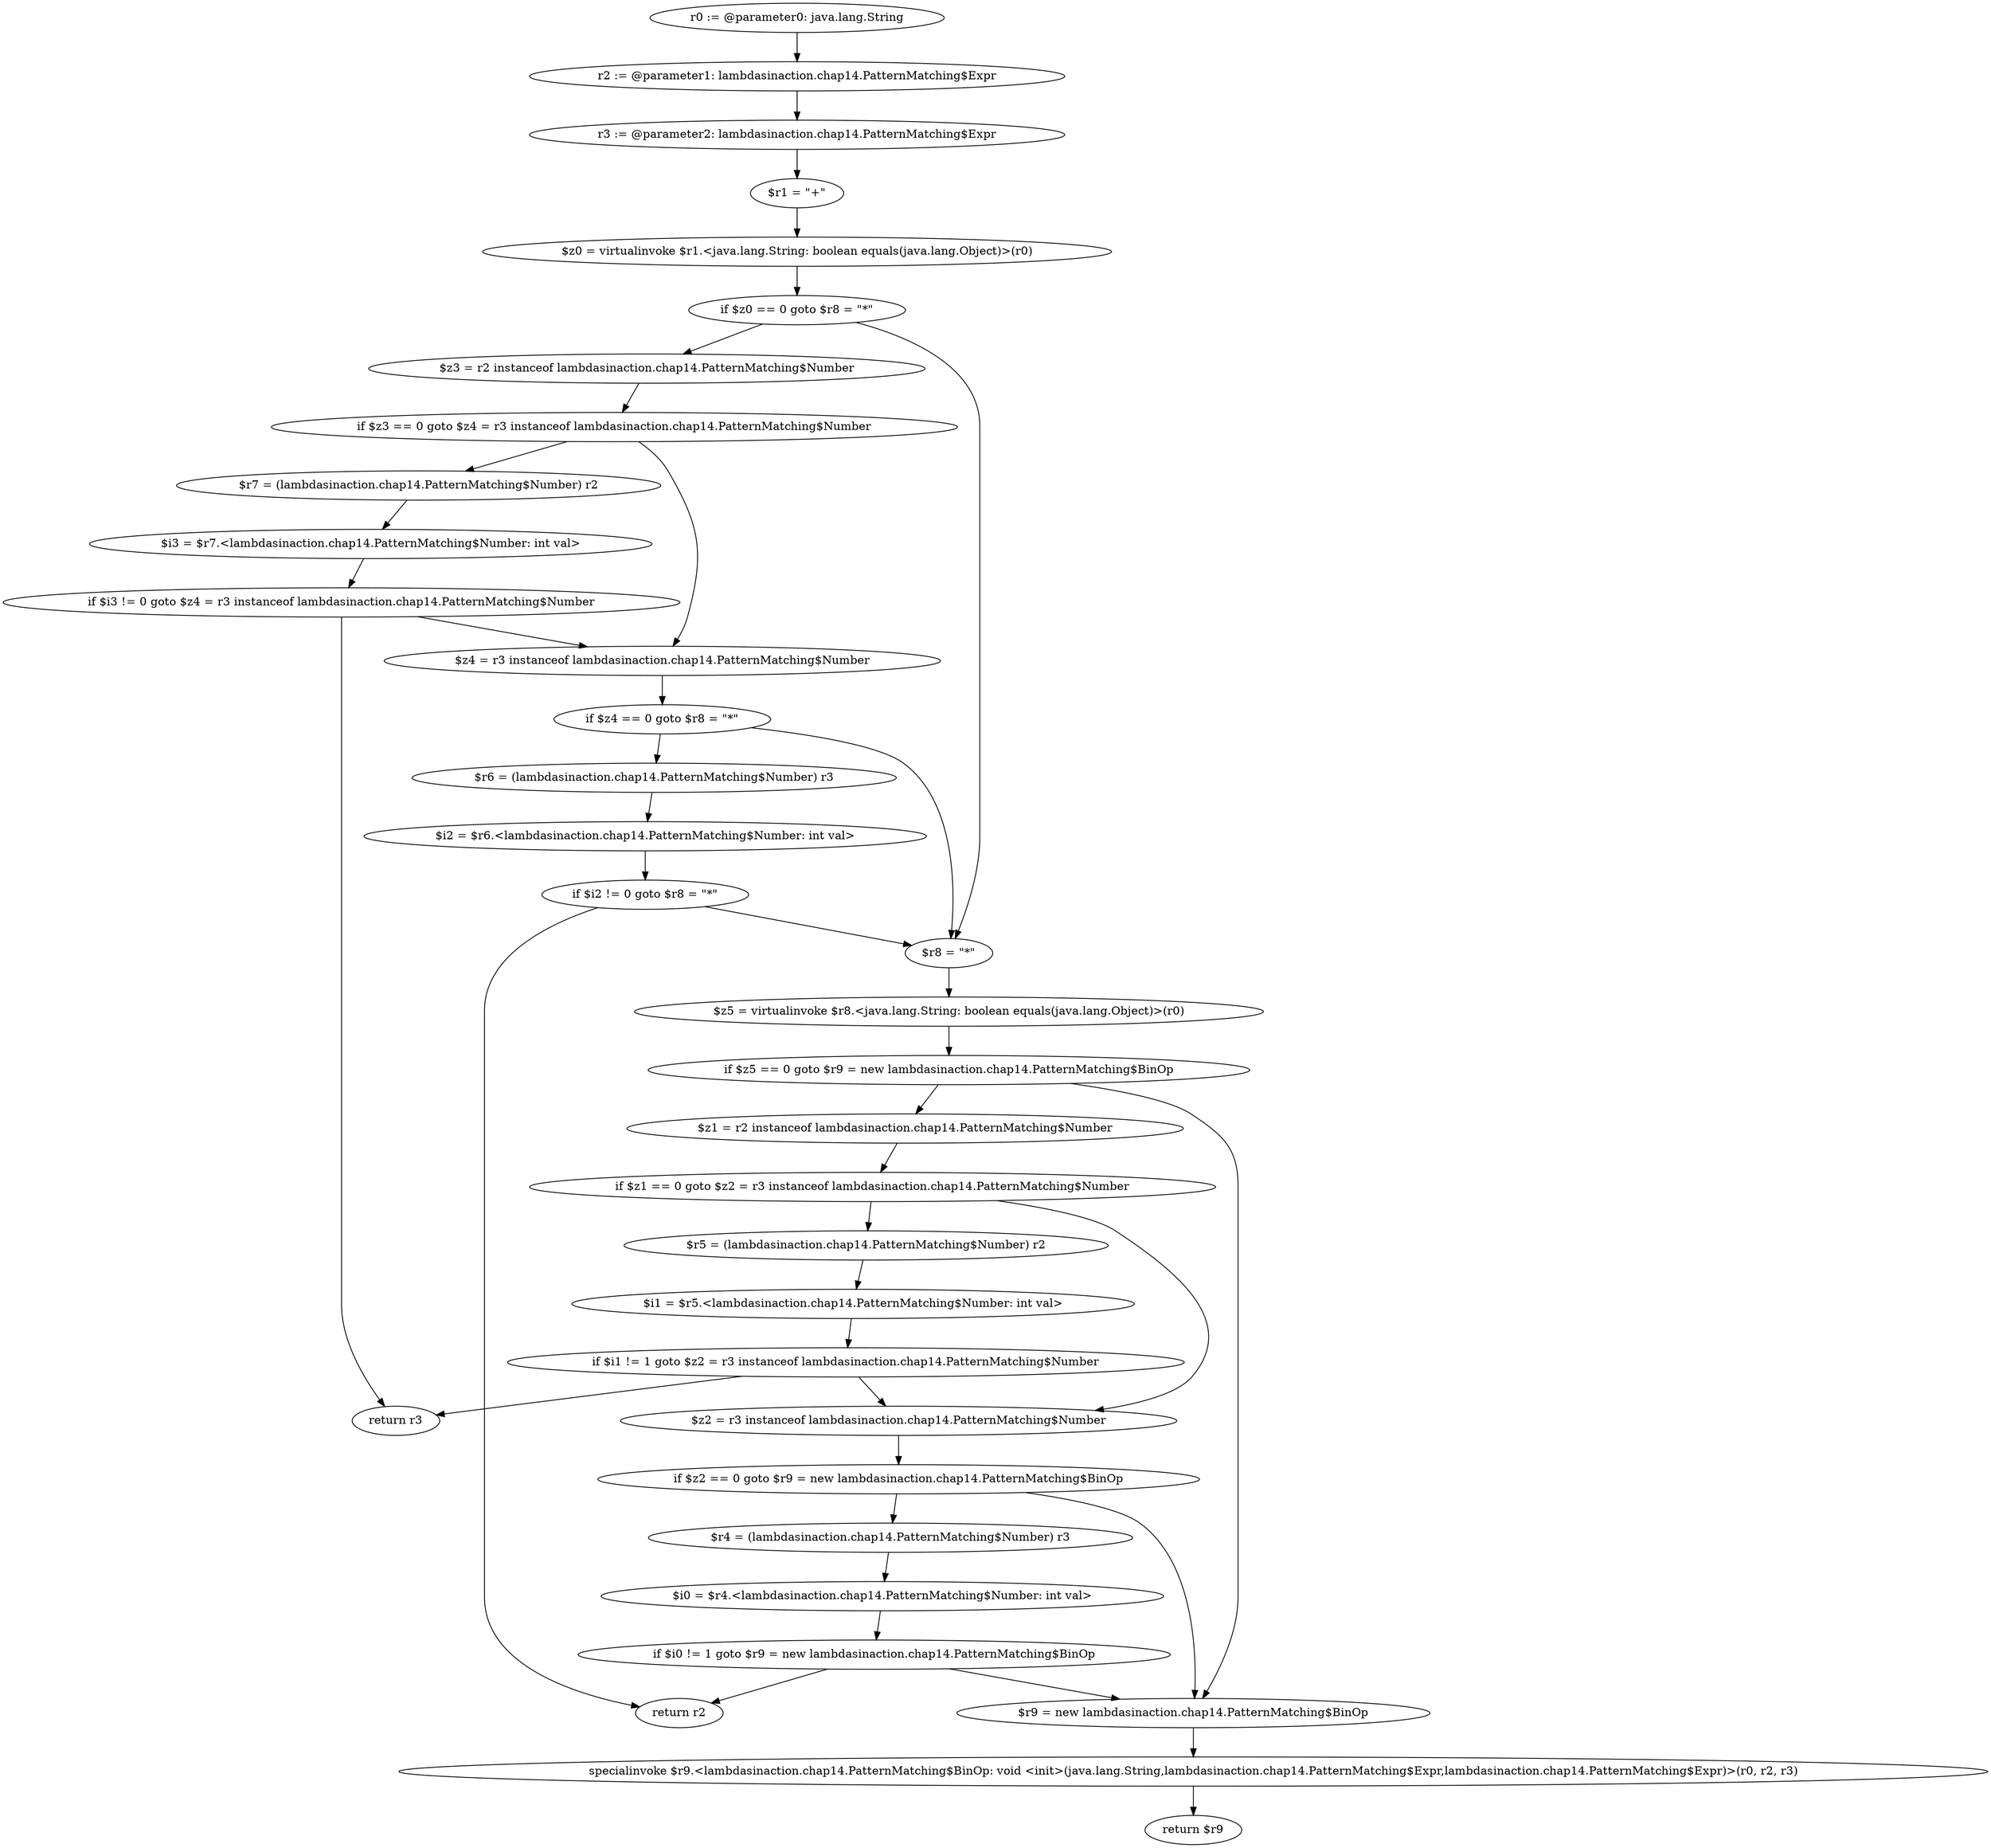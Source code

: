 digraph "unitGraph" {
    "r0 := @parameter0: java.lang.String"
    "r2 := @parameter1: lambdasinaction.chap14.PatternMatching$Expr"
    "r3 := @parameter2: lambdasinaction.chap14.PatternMatching$Expr"
    "$r1 = \"+\""
    "$z0 = virtualinvoke $r1.<java.lang.String: boolean equals(java.lang.Object)>(r0)"
    "if $z0 == 0 goto $r8 = \"*\""
    "$z3 = r2 instanceof lambdasinaction.chap14.PatternMatching$Number"
    "if $z3 == 0 goto $z4 = r3 instanceof lambdasinaction.chap14.PatternMatching$Number"
    "$r7 = (lambdasinaction.chap14.PatternMatching$Number) r2"
    "$i3 = $r7.<lambdasinaction.chap14.PatternMatching$Number: int val>"
    "if $i3 != 0 goto $z4 = r3 instanceof lambdasinaction.chap14.PatternMatching$Number"
    "return r3"
    "$z4 = r3 instanceof lambdasinaction.chap14.PatternMatching$Number"
    "if $z4 == 0 goto $r8 = \"*\""
    "$r6 = (lambdasinaction.chap14.PatternMatching$Number) r3"
    "$i2 = $r6.<lambdasinaction.chap14.PatternMatching$Number: int val>"
    "if $i2 != 0 goto $r8 = \"*\""
    "return r2"
    "$r8 = \"*\""
    "$z5 = virtualinvoke $r8.<java.lang.String: boolean equals(java.lang.Object)>(r0)"
    "if $z5 == 0 goto $r9 = new lambdasinaction.chap14.PatternMatching$BinOp"
    "$z1 = r2 instanceof lambdasinaction.chap14.PatternMatching$Number"
    "if $z1 == 0 goto $z2 = r3 instanceof lambdasinaction.chap14.PatternMatching$Number"
    "$r5 = (lambdasinaction.chap14.PatternMatching$Number) r2"
    "$i1 = $r5.<lambdasinaction.chap14.PatternMatching$Number: int val>"
    "if $i1 != 1 goto $z2 = r3 instanceof lambdasinaction.chap14.PatternMatching$Number"
    "$z2 = r3 instanceof lambdasinaction.chap14.PatternMatching$Number"
    "if $z2 == 0 goto $r9 = new lambdasinaction.chap14.PatternMatching$BinOp"
    "$r4 = (lambdasinaction.chap14.PatternMatching$Number) r3"
    "$i0 = $r4.<lambdasinaction.chap14.PatternMatching$Number: int val>"
    "if $i0 != 1 goto $r9 = new lambdasinaction.chap14.PatternMatching$BinOp"
    "$r9 = new lambdasinaction.chap14.PatternMatching$BinOp"
    "specialinvoke $r9.<lambdasinaction.chap14.PatternMatching$BinOp: void <init>(java.lang.String,lambdasinaction.chap14.PatternMatching$Expr,lambdasinaction.chap14.PatternMatching$Expr)>(r0, r2, r3)"
    "return $r9"
    "r0 := @parameter0: java.lang.String"->"r2 := @parameter1: lambdasinaction.chap14.PatternMatching$Expr";
    "r2 := @parameter1: lambdasinaction.chap14.PatternMatching$Expr"->"r3 := @parameter2: lambdasinaction.chap14.PatternMatching$Expr";
    "r3 := @parameter2: lambdasinaction.chap14.PatternMatching$Expr"->"$r1 = \"+\"";
    "$r1 = \"+\""->"$z0 = virtualinvoke $r1.<java.lang.String: boolean equals(java.lang.Object)>(r0)";
    "$z0 = virtualinvoke $r1.<java.lang.String: boolean equals(java.lang.Object)>(r0)"->"if $z0 == 0 goto $r8 = \"*\"";
    "if $z0 == 0 goto $r8 = \"*\""->"$z3 = r2 instanceof lambdasinaction.chap14.PatternMatching$Number";
    "if $z0 == 0 goto $r8 = \"*\""->"$r8 = \"*\"";
    "$z3 = r2 instanceof lambdasinaction.chap14.PatternMatching$Number"->"if $z3 == 0 goto $z4 = r3 instanceof lambdasinaction.chap14.PatternMatching$Number";
    "if $z3 == 0 goto $z4 = r3 instanceof lambdasinaction.chap14.PatternMatching$Number"->"$r7 = (lambdasinaction.chap14.PatternMatching$Number) r2";
    "if $z3 == 0 goto $z4 = r3 instanceof lambdasinaction.chap14.PatternMatching$Number"->"$z4 = r3 instanceof lambdasinaction.chap14.PatternMatching$Number";
    "$r7 = (lambdasinaction.chap14.PatternMatching$Number) r2"->"$i3 = $r7.<lambdasinaction.chap14.PatternMatching$Number: int val>";
    "$i3 = $r7.<lambdasinaction.chap14.PatternMatching$Number: int val>"->"if $i3 != 0 goto $z4 = r3 instanceof lambdasinaction.chap14.PatternMatching$Number";
    "if $i3 != 0 goto $z4 = r3 instanceof lambdasinaction.chap14.PatternMatching$Number"->"return r3";
    "if $i3 != 0 goto $z4 = r3 instanceof lambdasinaction.chap14.PatternMatching$Number"->"$z4 = r3 instanceof lambdasinaction.chap14.PatternMatching$Number";
    "$z4 = r3 instanceof lambdasinaction.chap14.PatternMatching$Number"->"if $z4 == 0 goto $r8 = \"*\"";
    "if $z4 == 0 goto $r8 = \"*\""->"$r6 = (lambdasinaction.chap14.PatternMatching$Number) r3";
    "if $z4 == 0 goto $r8 = \"*\""->"$r8 = \"*\"";
    "$r6 = (lambdasinaction.chap14.PatternMatching$Number) r3"->"$i2 = $r6.<lambdasinaction.chap14.PatternMatching$Number: int val>";
    "$i2 = $r6.<lambdasinaction.chap14.PatternMatching$Number: int val>"->"if $i2 != 0 goto $r8 = \"*\"";
    "if $i2 != 0 goto $r8 = \"*\""->"return r2";
    "if $i2 != 0 goto $r8 = \"*\""->"$r8 = \"*\"";
    "$r8 = \"*\""->"$z5 = virtualinvoke $r8.<java.lang.String: boolean equals(java.lang.Object)>(r0)";
    "$z5 = virtualinvoke $r8.<java.lang.String: boolean equals(java.lang.Object)>(r0)"->"if $z5 == 0 goto $r9 = new lambdasinaction.chap14.PatternMatching$BinOp";
    "if $z5 == 0 goto $r9 = new lambdasinaction.chap14.PatternMatching$BinOp"->"$z1 = r2 instanceof lambdasinaction.chap14.PatternMatching$Number";
    "if $z5 == 0 goto $r9 = new lambdasinaction.chap14.PatternMatching$BinOp"->"$r9 = new lambdasinaction.chap14.PatternMatching$BinOp";
    "$z1 = r2 instanceof lambdasinaction.chap14.PatternMatching$Number"->"if $z1 == 0 goto $z2 = r3 instanceof lambdasinaction.chap14.PatternMatching$Number";
    "if $z1 == 0 goto $z2 = r3 instanceof lambdasinaction.chap14.PatternMatching$Number"->"$r5 = (lambdasinaction.chap14.PatternMatching$Number) r2";
    "if $z1 == 0 goto $z2 = r3 instanceof lambdasinaction.chap14.PatternMatching$Number"->"$z2 = r3 instanceof lambdasinaction.chap14.PatternMatching$Number";
    "$r5 = (lambdasinaction.chap14.PatternMatching$Number) r2"->"$i1 = $r5.<lambdasinaction.chap14.PatternMatching$Number: int val>";
    "$i1 = $r5.<lambdasinaction.chap14.PatternMatching$Number: int val>"->"if $i1 != 1 goto $z2 = r3 instanceof lambdasinaction.chap14.PatternMatching$Number";
    "if $i1 != 1 goto $z2 = r3 instanceof lambdasinaction.chap14.PatternMatching$Number"->"return r3";
    "if $i1 != 1 goto $z2 = r3 instanceof lambdasinaction.chap14.PatternMatching$Number"->"$z2 = r3 instanceof lambdasinaction.chap14.PatternMatching$Number";
    "$z2 = r3 instanceof lambdasinaction.chap14.PatternMatching$Number"->"if $z2 == 0 goto $r9 = new lambdasinaction.chap14.PatternMatching$BinOp";
    "if $z2 == 0 goto $r9 = new lambdasinaction.chap14.PatternMatching$BinOp"->"$r4 = (lambdasinaction.chap14.PatternMatching$Number) r3";
    "if $z2 == 0 goto $r9 = new lambdasinaction.chap14.PatternMatching$BinOp"->"$r9 = new lambdasinaction.chap14.PatternMatching$BinOp";
    "$r4 = (lambdasinaction.chap14.PatternMatching$Number) r3"->"$i0 = $r4.<lambdasinaction.chap14.PatternMatching$Number: int val>";
    "$i0 = $r4.<lambdasinaction.chap14.PatternMatching$Number: int val>"->"if $i0 != 1 goto $r9 = new lambdasinaction.chap14.PatternMatching$BinOp";
    "if $i0 != 1 goto $r9 = new lambdasinaction.chap14.PatternMatching$BinOp"->"return r2";
    "if $i0 != 1 goto $r9 = new lambdasinaction.chap14.PatternMatching$BinOp"->"$r9 = new lambdasinaction.chap14.PatternMatching$BinOp";
    "$r9 = new lambdasinaction.chap14.PatternMatching$BinOp"->"specialinvoke $r9.<lambdasinaction.chap14.PatternMatching$BinOp: void <init>(java.lang.String,lambdasinaction.chap14.PatternMatching$Expr,lambdasinaction.chap14.PatternMatching$Expr)>(r0, r2, r3)";
    "specialinvoke $r9.<lambdasinaction.chap14.PatternMatching$BinOp: void <init>(java.lang.String,lambdasinaction.chap14.PatternMatching$Expr,lambdasinaction.chap14.PatternMatching$Expr)>(r0, r2, r3)"->"return $r9";
}
